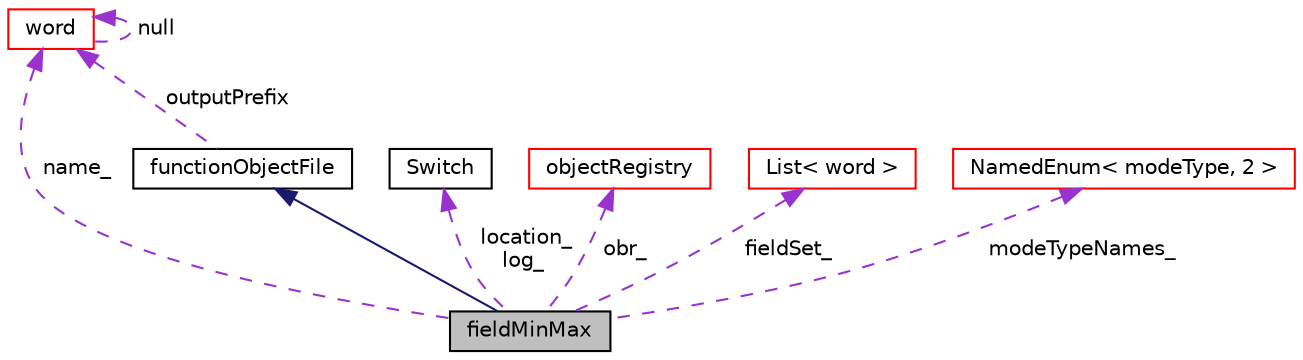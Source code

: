 digraph "fieldMinMax"
{
  bgcolor="transparent";
  edge [fontname="Helvetica",fontsize="10",labelfontname="Helvetica",labelfontsize="10"];
  node [fontname="Helvetica",fontsize="10",shape=record];
  Node1 [label="fieldMinMax",height=0.2,width=0.4,color="black", fillcolor="grey75", style="filled", fontcolor="black"];
  Node2 -> Node1 [dir="back",color="midnightblue",fontsize="10",style="solid",fontname="Helvetica"];
  Node2 [label="functionObjectFile",height=0.2,width=0.4,color="black",URL="$a00868.html",tooltip="Base class for output file data handling. "];
  Node3 -> Node2 [dir="back",color="darkorchid3",fontsize="10",style="dashed",label=" outputPrefix" ,fontname="Helvetica"];
  Node3 [label="word",height=0.2,width=0.4,color="red",URL="$a02873.html",tooltip="A class for handling words, derived from string. "];
  Node3 -> Node3 [dir="back",color="darkorchid3",fontsize="10",style="dashed",label=" null" ,fontname="Helvetica"];
  Node4 -> Node1 [dir="back",color="darkorchid3",fontsize="10",style="dashed",label=" location_\nlog_" ,fontname="Helvetica"];
  Node4 [label="Switch",height=0.2,width=0.4,color="black",URL="$a02517.html",tooltip="A simple wrapper around bool so that it can be read as a word: true/false, on/off, yes/no, y/n, t/f, or none. "];
  Node5 -> Node1 [dir="back",color="darkorchid3",fontsize="10",style="dashed",label=" obr_" ,fontname="Helvetica"];
  Node5 [label="objectRegistry",height=0.2,width=0.4,color="red",URL="$a01690.html",tooltip="Registry of regIOobjects. "];
  Node6 -> Node1 [dir="back",color="darkorchid3",fontsize="10",style="dashed",label=" fieldSet_" ,fontname="Helvetica"];
  Node6 [label="List\< word \>",height=0.2,width=0.4,color="red",URL="$a01364.html"];
  Node7 -> Node1 [dir="back",color="darkorchid3",fontsize="10",style="dashed",label=" modeTypeNames_" ,fontname="Helvetica"];
  Node7 [label="NamedEnum\< modeType, 2 \>",height=0.2,width=0.4,color="red",URL="$a01569.html"];
  Node3 -> Node1 [dir="back",color="darkorchid3",fontsize="10",style="dashed",label=" name_" ,fontname="Helvetica"];
}
